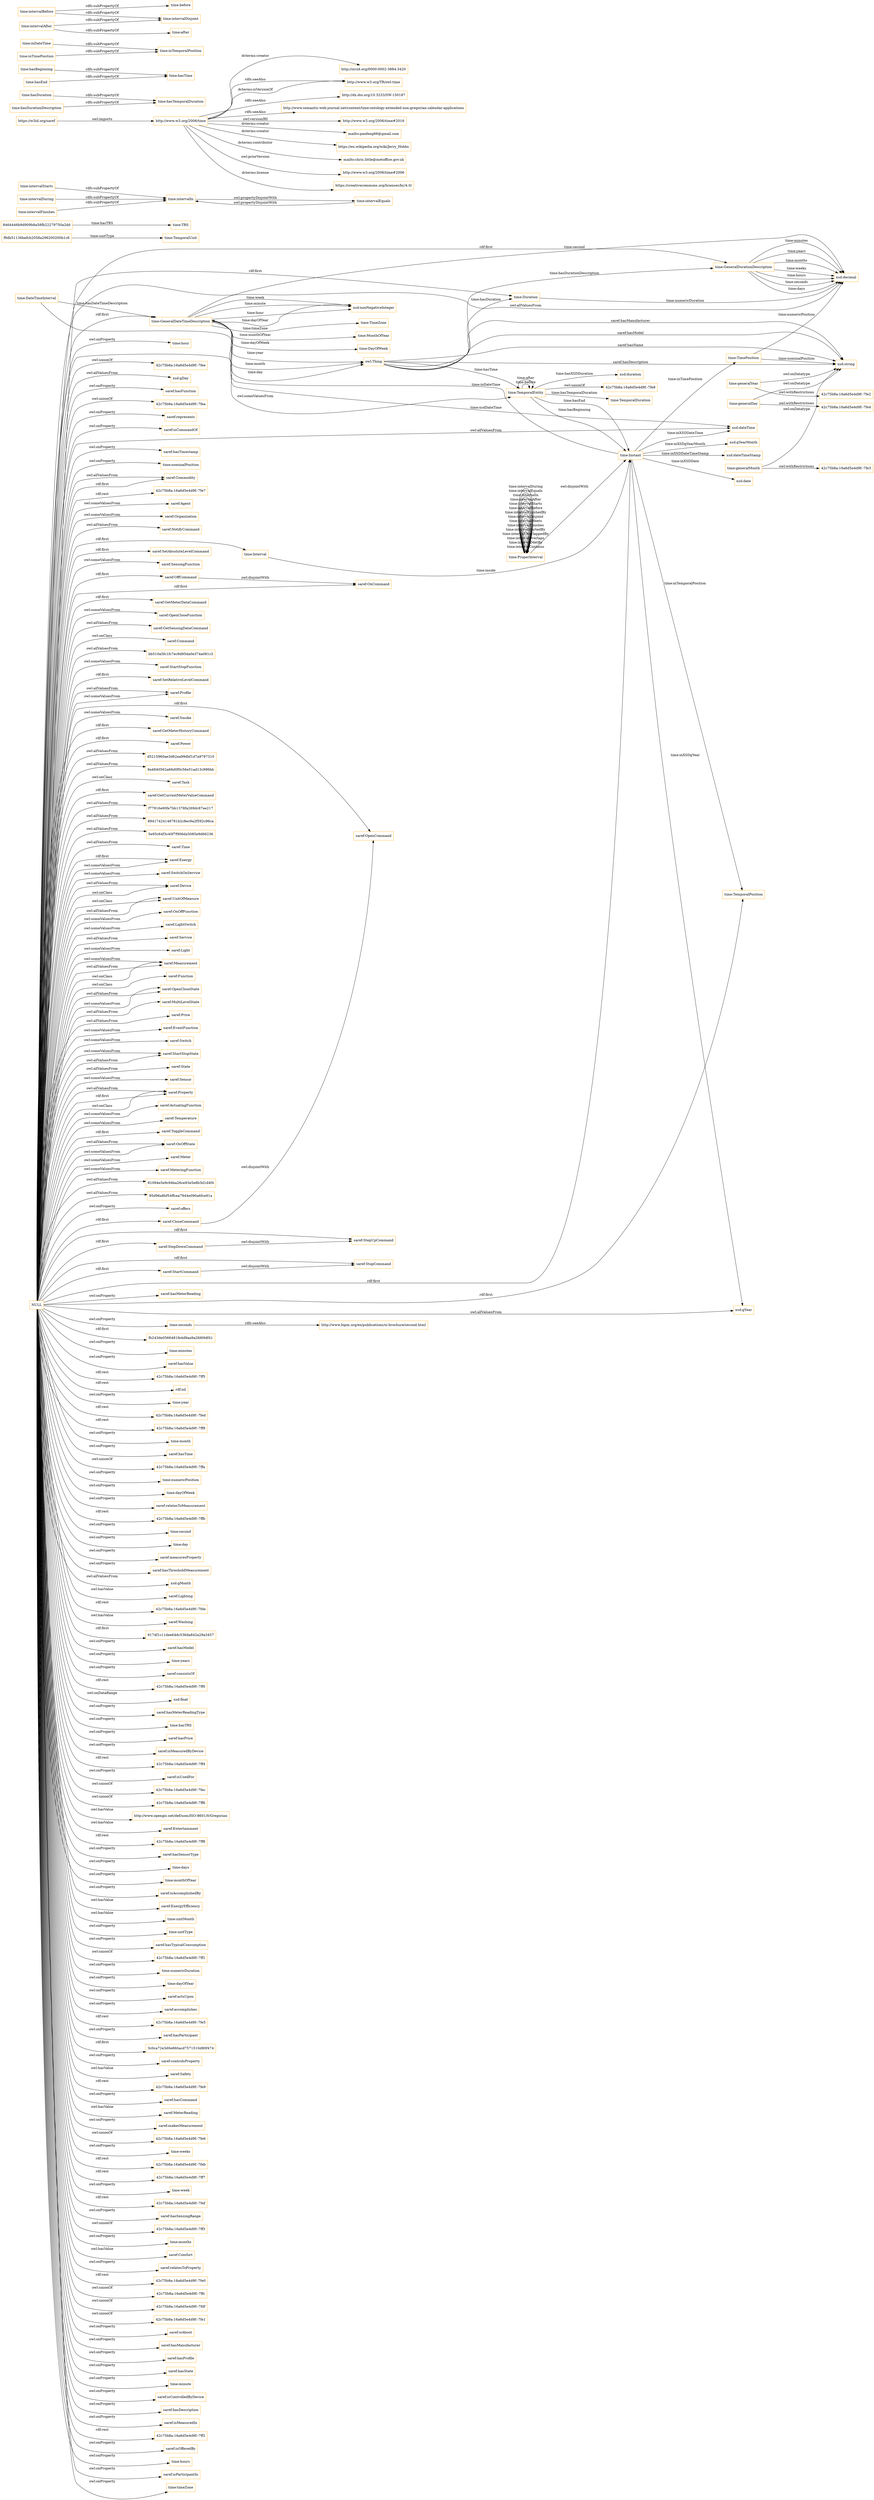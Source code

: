 digraph ar2dtool_diagram { 
rankdir=LR;
size="1501"
node [shape = rectangle, color="orange"]; "saref:Commodity" "saref:Agent" "saref:Organization" "saref:NotifyCommand" "saref:OffCommand" "saref:CloseCommand" "saref:OnCommand" "saref:SetAbsoluteLevelCommand" "saref:SensingFunction" "saref:StepDownCommand" "saref:GetMeterDataCommand" "saref:OpenCloseFunction" "saref:GetSensingDataCommand" "saref:Command" "bb510a5fc1fc7ec9d95da0e374a081c3" "saref:StartStopFunction" "saref:SetRelativeLevelCommand" "saref:Profile" "saref:StopCommand" "saref:Smoke" "saref:GetMeterHistoryCommand" "saref:Power" "d5215960ae3d62ea99dbf1d7a9797310" "9a4840562a66d0f0c56e51ad13c996bb" "saref:Task" "saref:GetCurrentMeterValueCommand" "f77916e90fe7bb1378fa269dc87ee217" "89417424146781b2c8ec9a2f592c96ca" "5e95c64f3c40f7f906da5085e9d66236" "saref:StepUpCommand" "saref:Time" "saref:StartCommand" "saref:Energy" "saref:SwitchOnService" "saref:Device" "saref:UnitOfMeasure" "saref:OnOffFunction" "saref:LightSwitch" "saref:Service" "saref:Light" "saref:Measurement" "saref:Function" "saref:OpenCloseState" "saref:MultiLevelState" "saref:Price" "saref:EventFunction" "saref:Switch" "saref:StartStopState" "saref:State" "saref:Sensor" "saref:Property" "saref:ActuatingFunction" "saref:Temperature" "saref:ToggleCommand" "saref:OpenCommand" "saref:OnOffState" "saref:Meter" "saref:MeteringFunction" "81094e5e9c94ba26ce93e5e8b3d1d4f4" "95d96a8bf54ffcea7944e090a6fce91a" "time:TimeZone" "time:GeneralDateTimeDescription" "time:DateTimeInterval" "f9db51136befcb2058a296200200b1c6" "time:TRS" "8464446b9d909b8a58fb22279750a2dd" "time:TemporalDuration" "time:Duration" "time:GeneralDurationDescription" "time:ProperInterval" "time:TimePosition" "time:TemporalPosition" "time:Interval" "time:TemporalEntity" "time:MonthOfYear" "time:TemporalUnit" "time:Instant" "time:DayOfWeek" ; /*classes style*/
	"time:intervalIn" -> "time:intervalEquals" [ label = "owl:propertyDisjointWith" ];
	"http://www.w3.org/2006/time" -> "http://orcid.org/0000-0002-3884-3420" [ label = "dcterms:creator" ];
	"http://www.w3.org/2006/time" -> "http://www.w3.org/TR/owl-time" [ label = "rdfs:seeAlso" ];
	"http://www.w3.org/2006/time" -> "http://dx.doi.org/10.3233/SW-150187" [ label = "rdfs:seeAlso" ];
	"http://www.w3.org/2006/time" -> "http://www.semantic-web-journal.net/content/time-ontology-extended-non-gregorian-calendar-applications" [ label = "rdfs:seeAlso" ];
	"http://www.w3.org/2006/time" -> "http://www.w3.org/TR/owl-time" [ label = "dcterms:isVersionOf" ];
	"http://www.w3.org/2006/time" -> "http://www.w3.org/2006/time#2016" [ label = "owl:versionIRI" ];
	"http://www.w3.org/2006/time" -> "mailto:panfeng66@gmail.com" [ label = "dcterms:creator" ];
	"http://www.w3.org/2006/time" -> "https://en.wikipedia.org/wiki/Jerry_Hobbs" [ label = "dcterms:creator" ];
	"http://www.w3.org/2006/time" -> "mailto:chris.little@metoffice.gov.uk" [ label = "dcterms:contributor" ];
	"http://www.w3.org/2006/time" -> "http://www.w3.org/2006/time#2006" [ label = "owl:priorVersion" ];
	"http://www.w3.org/2006/time" -> "https://creativecommons.org/licenses/by/4.0/" [ label = "dcterms:license" ];
	"time:generalMonth" -> "42c75b8a:16a6d5e4d9f:-7fe3" [ label = "owl:withRestrictions" ];
	"time:generalMonth" -> "xsd:string" [ label = "owl:onDatatype" ];
	"time:intervalStarts" -> "time:intervalIn" [ label = "rdfs:subPropertyOf" ];
	"saref:StartCommand" -> "saref:StopCommand" [ label = "owl:disjointWith" ];
	"saref:OffCommand" -> "saref:OnCommand" [ label = "owl:disjointWith" ];
	"time:hasDuration" -> "time:hasTemporalDuration" [ label = "rdfs:subPropertyOf" ];
	"time:ProperInterval" -> "time:Instant" [ label = "owl:disjointWith" ];
	"time:hasBeginning" -> "time:hasTime" [ label = "rdfs:subPropertyOf" ];
	"time:intervalEquals" -> "time:intervalIn" [ label = "owl:propertyDisjointWith" ];
	"time:seconds" -> "http://www.bipm.org/en/publications/si-brochure/second.html" [ label = "rdfs:seeAlso" ];
	"time:intervalDuring" -> "time:intervalIn" [ label = "rdfs:subPropertyOf" ];
	"saref:CloseCommand" -> "saref:OpenCommand" [ label = "owl:disjointWith" ];
	"time:inDateTime" -> "time:inTemporalPosition" [ label = "rdfs:subPropertyOf" ];
	"time:intervalFinishes" -> "time:intervalIn" [ label = "rdfs:subPropertyOf" ];
	"NULL" -> "saref:State" [ label = "owl:allValuesFrom" ];
	"NULL" -> "fb243de0566481fe4d9aa9a2fd69df41" [ label = "rdf:first" ];
	"NULL" -> "f77916e90fe7bb1378fa269dc87ee217" [ label = "owl:allValuesFrom" ];
	"NULL" -> "time:minutes" [ label = "owl:onProperty" ];
	"NULL" -> "saref:MultiLevelState" [ label = "owl:allValuesFrom" ];
	"NULL" -> "saref:GetCurrentMeterValueCommand" [ label = "rdf:first" ];
	"NULL" -> "bb510a5fc1fc7ec9d95da0e374a081c3" [ label = "owl:allValuesFrom" ];
	"NULL" -> "saref:OpenCloseState" [ label = "owl:allValuesFrom" ];
	"NULL" -> "saref:Switch" [ label = "owl:someValuesFrom" ];
	"NULL" -> "saref:hasValue" [ label = "owl:onProperty" ];
	"NULL" -> "42c75b8a:16a6d5e4d9f:-7ff5" [ label = "rdf:rest" ];
	"NULL" -> "rdf:nil" [ label = "rdf:rest" ];
	"NULL" -> "time:year" [ label = "owl:onProperty" ];
	"NULL" -> "42c75b8a:16a6d5e4d9f:-7fed" [ label = "rdf:rest" ];
	"NULL" -> "time:GeneralDateTimeDescription" [ label = "rdf:first" ];
	"NULL" -> "42c75b8a:16a6d5e4d9f:-7ff9" [ label = "rdf:rest" ];
	"NULL" -> "time:month" [ label = "owl:onProperty" ];
	"NULL" -> "saref:hasTime" [ label = "owl:onProperty" ];
	"NULL" -> "42c75b8a:16a6d5e4d9f:-7ffa" [ label = "owl:unionOf" ];
	"NULL" -> "time:numericPosition" [ label = "owl:onProperty" ];
	"NULL" -> "time:dayOfWeek" [ label = "owl:onProperty" ];
	"NULL" -> "saref:relatesToMeasurement" [ label = "owl:onProperty" ];
	"NULL" -> "42c75b8a:16a6d5e4d9f:-7ffb" [ label = "rdf:rest" ];
	"NULL" -> "time:second" [ label = "owl:onProperty" ];
	"NULL" -> "time:day" [ label = "owl:onProperty" ];
	"NULL" -> "saref:measuresProperty" [ label = "owl:onProperty" ];
	"NULL" -> "saref:Commodity" [ label = "rdf:first" ];
	"NULL" -> "81094e5e9c94ba26ce93e5e8b3d1d4f4" [ label = "owl:allValuesFrom" ];
	"NULL" -> "saref:hasThresholdMeasurement" [ label = "owl:onProperty" ];
	"NULL" -> "saref:OnOffFunction" [ label = "owl:someValuesFrom" ];
	"NULL" -> "xsd:gMonth" [ label = "owl:allValuesFrom" ];
	"NULL" -> "saref:Lighting" [ label = "owl:hasValue" ];
	"NULL" -> "42c75b8a:16a6d5e4d9f:-7fde" [ label = "rdf:rest" ];
	"NULL" -> "saref:Washing" [ label = "owl:hasValue" ];
	"NULL" -> "saref:Organization" [ label = "owl:someValuesFrom" ];
	"NULL" -> "saref:StartCommand" [ label = "rdf:first" ];
	"NULL" -> "9174f1c11dee64dc536da842a29a3457" [ label = "rdf:first" ];
	"NULL" -> "saref:hasModel" [ label = "owl:onProperty" ];
	"NULL" -> "time:years" [ label = "owl:onProperty" ];
	"NULL" -> "saref:consistsOf" [ label = "owl:onProperty" ];
	"NULL" -> "42c75b8a:16a6d5e4d9f:-7ff0" [ label = "rdf:rest" ];
	"NULL" -> "saref:Device" [ label = "owl:allValuesFrom" ];
	"NULL" -> "xsd:float" [ label = "owl:onDataRange" ];
	"NULL" -> "saref:SetAbsoluteLevelCommand" [ label = "rdf:first" ];
	"NULL" -> "saref:hasMeterReadingType" [ label = "owl:onProperty" ];
	"NULL" -> "saref:GetMeterHistoryCommand" [ label = "rdf:first" ];
	"NULL" -> "time:hasTRS" [ label = "owl:onProperty" ];
	"NULL" -> "saref:Property" [ label = "rdf:first" ];
	"NULL" -> "saref:hasPrice" [ label = "owl:onProperty" ];
	"NULL" -> "saref:isMeasuredByDevice" [ label = "owl:onProperty" ];
	"NULL" -> "42c75b8a:16a6d5e4d9f:-7ff4" [ label = "rdf:rest" ];
	"NULL" -> "saref:isUsedFor" [ label = "owl:onProperty" ];
	"NULL" -> "saref:UnitOfMeasure" [ label = "owl:onClass" ];
	"NULL" -> "saref:GetSensingDataCommand" [ label = "owl:allValuesFrom" ];
	"NULL" -> "42c75b8a:16a6d5e4d9f:-7fec" [ label = "owl:unionOf" ];
	"NULL" -> "42c75b8a:16a6d5e4d9f:-7ff6" [ label = "owl:unionOf" ];
	"NULL" -> "http://www.opengis.net/def/uom/ISO-8601/0/Gregorian" [ label = "owl:hasValue" ];
	"NULL" -> "saref:Entertainment" [ label = "owl:hasValue" ];
	"NULL" -> "saref:Function" [ label = "owl:onClass" ];
	"NULL" -> "saref:Device" [ label = "owl:onClass" ];
	"NULL" -> "42c75b8a:16a6d5e4d9f:-7ff8" [ label = "rdf:rest" ];
	"NULL" -> "saref:hasSensorType" [ label = "owl:onProperty" ];
	"NULL" -> "saref:Task" [ label = "owl:onClass" ];
	"NULL" -> "time:days" [ label = "owl:onProperty" ];
	"NULL" -> "time:monthOfYear" [ label = "owl:onProperty" ];
	"NULL" -> "saref:SetRelativeLevelCommand" [ label = "rdf:first" ];
	"NULL" -> "saref:isAccomplishedBy" [ label = "owl:onProperty" ];
	"NULL" -> "saref:EnergyEfficiency" [ label = "owl:hasValue" ];
	"NULL" -> "time:unitMonth" [ label = "owl:hasValue" ];
	"NULL" -> "saref:SwitchOnService" [ label = "owl:someValuesFrom" ];
	"NULL" -> "time:unitType" [ label = "owl:onProperty" ];
	"NULL" -> "saref:hasTypicalConsumption" [ label = "owl:onProperty" ];
	"NULL" -> "42c75b8a:16a6d5e4d9f:-7ff1" [ label = "owl:unionOf" ];
	"NULL" -> "95d96a8bf54ffcea7944e090a6fce91a" [ label = "owl:allValuesFrom" ];
	"NULL" -> "saref:Service" [ label = "owl:allValuesFrom" ];
	"NULL" -> "saref:Agent" [ label = "owl:someValuesFrom" ];
	"NULL" -> "time:numericDuration" [ label = "owl:onProperty" ];
	"NULL" -> "time:dayOfYear" [ label = "owl:onProperty" ];
	"NULL" -> "saref:StartStopState" [ label = "owl:someValuesFrom" ];
	"NULL" -> "saref:actsUpon" [ label = "owl:onProperty" ];
	"NULL" -> "saref:Measurement" [ label = "owl:allValuesFrom" ];
	"NULL" -> "saref:Command" [ label = "owl:onClass" ];
	"NULL" -> "5e95c64f3c40f7f906da5085e9d66236" [ label = "owl:allValuesFrom" ];
	"NULL" -> "saref:ActuatingFunction" [ label = "owl:someValuesFrom" ];
	"NULL" -> "saref:accomplishes" [ label = "owl:onProperty" ];
	"NULL" -> "42c75b8a:16a6d5e4d9f:-7fe5" [ label = "rdf:rest" ];
	"NULL" -> "saref:hasParticipant" [ label = "owl:onProperty" ];
	"NULL" -> "3c0ca72e3d0e860acd7571510d80f474" [ label = "rdf:first" ];
	"NULL" -> "saref:CloseCommand" [ label = "rdf:first" ];
	"NULL" -> "saref:controlsProperty" [ label = "owl:onProperty" ];
	"NULL" -> "saref:Safety" [ label = "owl:hasValue" ];
	"NULL" -> "42c75b8a:16a6d5e4d9f:-7fe9" [ label = "rdf:rest" ];
	"NULL" -> "saref:Meter" [ label = "owl:someValuesFrom" ];
	"NULL" -> "saref:hasCommand" [ label = "owl:onProperty" ];
	"NULL" -> "saref:StepDownCommand" [ label = "rdf:first" ];
	"NULL" -> "saref:MeterReading" [ label = "owl:hasValue" ];
	"NULL" -> "saref:makesMeasurement" [ label = "owl:onProperty" ];
	"NULL" -> "saref:NotifyCommand" [ label = "owl:allValuesFrom" ];
	"NULL" -> "time:TemporalEntity" [ label = "owl:someValuesFrom" ];
	"NULL" -> "saref:Commodity" [ label = "owl:allValuesFrom" ];
	"NULL" -> "saref:ToggleCommand" [ label = "rdf:first" ];
	"NULL" -> "42c75b8a:16a6d5e4d9f:-7fe6" [ label = "owl:unionOf" ];
	"NULL" -> "saref:StopCommand" [ label = "rdf:first" ];
	"NULL" -> "time:weeks" [ label = "owl:onProperty" ];
	"NULL" -> "42c75b8a:16a6d5e4d9f:-7feb" [ label = "rdf:rest" ];
	"NULL" -> "saref:LightSwitch" [ label = "owl:someValuesFrom" ];
	"NULL" -> "89417424146781b2c8ec9a2f592c96ca" [ label = "owl:allValuesFrom" ];
	"NULL" -> "saref:OpenCommand" [ label = "rdf:first" ];
	"NULL" -> "saref:StepUpCommand" [ label = "rdf:first" ];
	"NULL" -> "saref:OffCommand" [ label = "rdf:first" ];
	"NULL" -> "time:GeneralDurationDescription" [ label = "rdf:first" ];
	"NULL" -> "saref:Profile" [ label = "owl:someValuesFrom" ];
	"NULL" -> "42c75b8a:16a6d5e4d9f:-7ff7" [ label = "rdf:rest" ];
	"NULL" -> "time:Duration" [ label = "rdf:first" ];
	"NULL" -> "time:week" [ label = "owl:onProperty" ];
	"NULL" -> "42c75b8a:16a6d5e4d9f:-7fef" [ label = "rdf:rest" ];
	"NULL" -> "saref:hasSensingRange" [ label = "owl:onProperty" ];
	"NULL" -> "saref:Measurement" [ label = "owl:onClass" ];
	"NULL" -> "42c75b8a:16a6d5e4d9f:-7ff3" [ label = "owl:unionOf" ];
	"NULL" -> "time:months" [ label = "owl:onProperty" ];
	"NULL" -> "saref:Property" [ label = "owl:onClass" ];
	"NULL" -> "time:Interval" [ label = "rdf:first" ];
	"NULL" -> "9a4840562a66d0f0c56e51ad13c996bb" [ label = "owl:allValuesFrom" ];
	"NULL" -> "saref:Comfort" [ label = "owl:hasValue" ];
	"NULL" -> "saref:relatesToProperty" [ label = "owl:onProperty" ];
	"NULL" -> "saref:Property" [ label = "owl:allValuesFrom" ];
	"NULL" -> "42c75b8a:16a6d5e4d9f:-7fe0" [ label = "rdf:rest" ];
	"NULL" -> "saref:Light" [ label = "owl:someValuesFrom" ];
	"NULL" -> "42c75b8a:16a6d5e4d9f:-7ffc" [ label = "owl:unionOf" ];
	"NULL" -> "42c75b8a:16a6d5e4d9f:-7fdf" [ label = "owl:unionOf" ];
	"NULL" -> "time:seconds" [ label = "owl:onProperty" ];
	"NULL" -> "42c75b8a:16a6d5e4d9f:-7fe1" [ label = "owl:unionOf" ];
	"NULL" -> "saref:Sensor" [ label = "owl:someValuesFrom" ];
	"NULL" -> "saref:isAbout" [ label = "owl:onProperty" ];
	"NULL" -> "xsd:dateTime" [ label = "owl:allValuesFrom" ];
	"NULL" -> "saref:hasManufacturer" [ label = "owl:onProperty" ];
	"NULL" -> "saref:StartStopState" [ label = "owl:allValuesFrom" ];
	"NULL" -> "saref:hasProfile" [ label = "owl:onProperty" ];
	"NULL" -> "saref:hasState" [ label = "owl:onProperty" ];
	"NULL" -> "saref:Temperature" [ label = "owl:someValuesFrom" ];
	"NULL" -> "time:minute" [ label = "owl:onProperty" ];
	"NULL" -> "saref:isControlledByDevice" [ label = "owl:onProperty" ];
	"NULL" -> "saref:hasDescription" [ label = "owl:onProperty" ];
	"NULL" -> "d5215960ae3d62ea99dbf1d7a9797310" [ label = "owl:allValuesFrom" ];
	"NULL" -> "saref:isMeasuredIn" [ label = "owl:onProperty" ];
	"NULL" -> "time:TemporalPosition" [ label = "rdf:first" ];
	"NULL" -> "saref:Energy" [ label = "rdf:first" ];
	"NULL" -> "42c75b8a:16a6d5e4d9f:-7ff2" [ label = "rdf:rest" ];
	"NULL" -> "saref:isOfferedBy" [ label = "owl:onProperty" ];
	"NULL" -> "saref:Time" [ label = "owl:allValuesFrom" ];
	"NULL" -> "saref:GetMeterDataCommand" [ label = "rdf:first" ];
	"NULL" -> "saref:Power" [ label = "rdf:first" ];
	"NULL" -> "time:hours" [ label = "owl:onProperty" ];
	"NULL" -> "saref:OnCommand" [ label = "rdf:first" ];
	"NULL" -> "saref:OpenCloseFunction" [ label = "owl:someValuesFrom" ];
	"NULL" -> "saref:isParticipantIn" [ label = "owl:onProperty" ];
	"NULL" -> "time:timeZone" [ label = "owl:onProperty" ];
	"NULL" -> "saref:Measurement" [ label = "owl:someValuesFrom" ];
	"NULL" -> "saref:Energy" [ label = "owl:someValuesFrom" ];
	"NULL" -> "time:hour" [ label = "owl:onProperty" ];
	"NULL" -> "42c75b8a:16a6d5e4d9f:-7fee" [ label = "owl:unionOf" ];
	"NULL" -> "xsd:gDay" [ label = "owl:allValuesFrom" ];
	"NULL" -> "saref:UnitOfMeasure" [ label = "owl:allValuesFrom" ];
	"NULL" -> "saref:hasFunction" [ label = "owl:onProperty" ];
	"NULL" -> "42c75b8a:16a6d5e4d9f:-7fea" [ label = "owl:unionOf" ];
	"NULL" -> "saref:SensingFunction" [ label = "owl:someValuesFrom" ];
	"NULL" -> "saref:represents" [ label = "owl:onProperty" ];
	"NULL" -> "xsd:decimal" [ label = "owl:allValuesFrom" ];
	"NULL" -> "saref:Profile" [ label = "owl:allValuesFrom" ];
	"NULL" -> "saref:isCommandOf" [ label = "owl:onProperty" ];
	"NULL" -> "saref:StartStopFunction" [ label = "owl:someValuesFrom" ];
	"NULL" -> "saref:hasTimestamp" [ label = "owl:onProperty" ];
	"NULL" -> "saref:OnOffState" [ label = "owl:allValuesFrom" ];
	"NULL" -> "time:nominalPosition" [ label = "owl:onProperty" ];
	"NULL" -> "saref:MeteringFunction" [ label = "owl:someValuesFrom" ];
	"NULL" -> "saref:EventFunction" [ label = "owl:someValuesFrom" ];
	"NULL" -> "saref:Price" [ label = "owl:allValuesFrom" ];
	"NULL" -> "xsd:gYear" [ label = "owl:allValuesFrom" ];
	"NULL" -> "saref:OpenCloseState" [ label = "owl:someValuesFrom" ];
	"NULL" -> "42c75b8a:16a6d5e4d9f:-7fe7" [ label = "rdf:rest" ];
	"NULL" -> "time:Instant" [ label = "rdf:first" ];
	"NULL" -> "saref:Smoke" [ label = "owl:someValuesFrom" ];
	"NULL" -> "saref:offers" [ label = "owl:onProperty" ];
	"NULL" -> "saref:OnOffState" [ label = "owl:someValuesFrom" ];
	"NULL" -> "saref:hasMeterReading" [ label = "owl:onProperty" ];
	"saref:StepDownCommand" -> "saref:StepUpCommand" [ label = "owl:disjointWith" ];
	"time:intervalBefore" -> "time:intervalDisjoint" [ label = "rdfs:subPropertyOf" ];
	"time:intervalBefore" -> "time:before" [ label = "rdfs:subPropertyOf" ];
	"time:TemporalEntity" -> "42c75b8a:16a6d5e4d9f:-7fe8" [ label = "owl:unionOf" ];
	"time:intervalAfter" -> "time:intervalDisjoint" [ label = "rdfs:subPropertyOf" ];
	"time:intervalAfter" -> "time:after" [ label = "rdfs:subPropertyOf" ];
	"time:hasEnd" -> "time:hasTime" [ label = "rdfs:subPropertyOf" ];
	"https://w3id.org/saref" -> "http://www.w3.org/2006/time" [ label = "owl:imports" ];
	"time:inTimePosition" -> "time:inTemporalPosition" [ label = "rdfs:subPropertyOf" ];
	"time:generalDay" -> "42c75b8a:16a6d5e4d9f:-7fe4" [ label = "owl:withRestrictions" ];
	"time:generalDay" -> "xsd:string" [ label = "owl:onDatatype" ];
	"time:generalYear" -> "42c75b8a:16a6d5e4d9f:-7fe2" [ label = "owl:withRestrictions" ];
	"time:generalYear" -> "xsd:string" [ label = "owl:onDatatype" ];
	"time:hasDurationDescription" -> "time:hasTemporalDuration" [ label = "rdfs:subPropertyOf" ];
	"owl:Thing" -> "xsd:string" [ label = "saref:hasName" ];
	"time:TimePosition" -> "xsd:string" [ label = "time:nominalPosition" ];
	"time:GeneralDateTimeDescription" -> "time:DayOfWeek" [ label = "time:dayOfWeek" ];
	"time:TemporalEntity" -> "time:Instant" [ label = "time:hasEnd" ];
	"time:Instant" -> "xsd:gYear" [ label = "time:inXSDgYear" ];
	"time:ProperInterval" -> "time:ProperInterval" [ label = "time:intervalContains" ];
	"time:TemporalEntity" -> "time:Instant" [ label = "time:hasBeginning" ];
	"time:GeneralDurationDescription" -> "xsd:decimal" [ label = "time:hours" ];
	"f9db51136befcb2058a296200200b1c6" -> "time:TemporalUnit" [ label = "time:unitType" ];
	"owl:Thing" -> "xsd:string" [ label = "saref:hasDescription" ];
	"time:GeneralDateTimeDescription" -> "owl:Thing" [ label = "time:year" ];
	"time:ProperInterval" -> "time:ProperInterval" [ label = "time:intervalMetBy" ];
	"time:Instant" -> "xsd:dateTimeStamp" [ label = "time:inXSDDateTimeStamp" ];
	"owl:Thing" -> "time:GeneralDurationDescription" [ label = "time:hasDurationDescription" ];
	"owl:Thing" -> "xsd:string" [ label = "saref:hasManufacturer" ];
	"time:ProperInterval" -> "time:ProperInterval" [ label = "time:intervalOverlaps" ];
	"time:GeneralDurationDescription" -> "xsd:decimal" [ label = "time:seconds" ];
	"time:Instant" -> "xsd:date" [ label = "time:inXSDDate" ];
	"time:DateTimeInterval" -> "xsd:dateTime" [ label = "time:xsdDateTime" ];
	"time:ProperInterval" -> "time:ProperInterval" [ label = "time:intervalOverlappedBy" ];
	"time:GeneralDateTimeDescription" -> "time:TimeZone" [ label = "time:timeZone" ];
	"time:Instant" -> "time:TemporalPosition" [ label = "time:inTemporalPosition" ];
	"time:GeneralDurationDescription" -> "xsd:decimal" [ label = "time:days" ];
	"owl:Thing" -> "time:TemporalEntity" [ label = "time:hasTime" ];
	"time:ProperInterval" -> "time:ProperInterval" [ label = "time:intervalStartedBy" ];
	"time:Instant" -> "xsd:dateTime" [ label = "time:inXSDDateTime" ];
	"time:Instant" -> "xsd:gYearMonth" [ label = "time:inXSDgYearMonth" ];
	"time:Instant" -> "time:GeneralDateTimeDescription" [ label = "time:inDateTime" ];
	"time:TemporalEntity" -> "xsd:duration" [ label = "time:hasXSDDuration" ];
	"time:GeneralDateTimeDescription" -> "xsd:nonNegativeInteger" [ label = "time:minute" ];
	"time:GeneralDurationDescription" -> "xsd:decimal" [ label = "time:minutes" ];
	"time:GeneralDateTimeDescription" -> "xsd:nonNegativeInteger" [ label = "time:hour" ];
	"time:ProperInterval" -> "time:ProperInterval" [ label = "time:intervalFinishes" ];
	"time:Instant" -> "time:TimePosition" [ label = "time:inTimePosition" ];
	"time:GeneralDurationDescription" -> "xsd:decimal" [ label = "time:years" ];
	"time:ProperInterval" -> "time:ProperInterval" [ label = "time:intervalMeets" ];
	"8464446b9d909b8a58fb22279750a2dd" -> "time:TRS" [ label = "time:hasTRS" ];
	"time:GeneralDateTimeDescription" -> "xsd:nonNegativeInteger" [ label = "time:dayOfYear" ];
	"time:GeneralDateTimeDescription" -> "xsd:nonNegativeInteger" [ label = "time:week" ];
	"owl:Thing" -> "time:Duration" [ label = "time:hasDuration" ];
	"time:GeneralDurationDescription" -> "xsd:decimal" [ label = "time:months" ];
	"time:TimePosition" -> "xsd:decimal" [ label = "time:numericPosition" ];
	"time:TemporalEntity" -> "time:TemporalDuration" [ label = "time:hasTemporalDuration" ];
	"time:GeneralDateTimeDescription" -> "owl:Thing" [ label = "time:month" ];
	"time:ProperInterval" -> "time:ProperInterval" [ label = "time:intervalDisjoint" ];
	"time:ProperInterval" -> "time:ProperInterval" [ label = "time:intervalFinishedBy" ];
	"time:TemporalEntity" -> "time:TemporalEntity" [ label = "time:before" ];
	"owl:Thing" -> "xsd:string" [ label = "saref:hasModel" ];
	"time:ProperInterval" -> "time:ProperInterval" [ label = "time:intervalBefore" ];
	"time:GeneralDateTimeDescription" -> "xsd:decimal" [ label = "time:second" ];
	"time:GeneralDurationDescription" -> "xsd:decimal" [ label = "time:weeks" ];
	"time:TemporalEntity" -> "time:TemporalEntity" [ label = "time:after" ];
	"time:ProperInterval" -> "time:ProperInterval" [ label = "time:intervalStarts" ];
	"time:GeneralDateTimeDescription" -> "time:MonthOfYear" [ label = "time:monthOfYear" ];
	"time:ProperInterval" -> "time:ProperInterval" [ label = "time:intervalAfter" ];
	"time:Interval" -> "time:Instant" [ label = "time:inside" ];
	"time:GeneralDateTimeDescription" -> "owl:Thing" [ label = "time:day" ];
	"time:DateTimeInterval" -> "time:GeneralDateTimeDescription" [ label = "time:hasDateTimeDescription" ];
	"time:ProperInterval" -> "time:ProperInterval" [ label = "time:intervalIn" ];
	"time:Duration" -> "xsd:decimal" [ label = "time:numericDuration" ];
	"time:ProperInterval" -> "time:ProperInterval" [ label = "time:intervalEquals" ];
	"time:ProperInterval" -> "time:ProperInterval" [ label = "time:intervalDuring" ];

}
